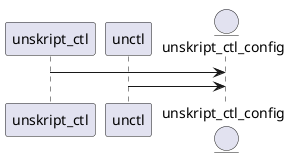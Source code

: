 @startuml
participant  unskript_ctl
participant unctl
entity unskript_ctl_config

unskript_ctl -> unskript_ctl_config
unctl -> unskript_ctl_config
@enduml